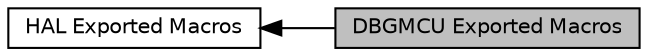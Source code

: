 digraph "DBGMCU Exported Macros"
{
  edge [fontname="Helvetica",fontsize="10",labelfontname="Helvetica",labelfontsize="10"];
  node [fontname="Helvetica",fontsize="10",shape=box];
  rankdir=LR;
  Node1 [label="DBGMCU Exported Macros",height=0.2,width=0.4,color="black", fillcolor="grey75", style="filled", fontcolor="black",tooltip=" "];
  Node2 [label="HAL Exported Macros",height=0.2,width=0.4,color="black", fillcolor="white", style="filled",URL="$group___h_a_l___exported___macros.html",tooltip=" "];
  Node2->Node1 [shape=plaintext, dir="back", style="solid"];
}
